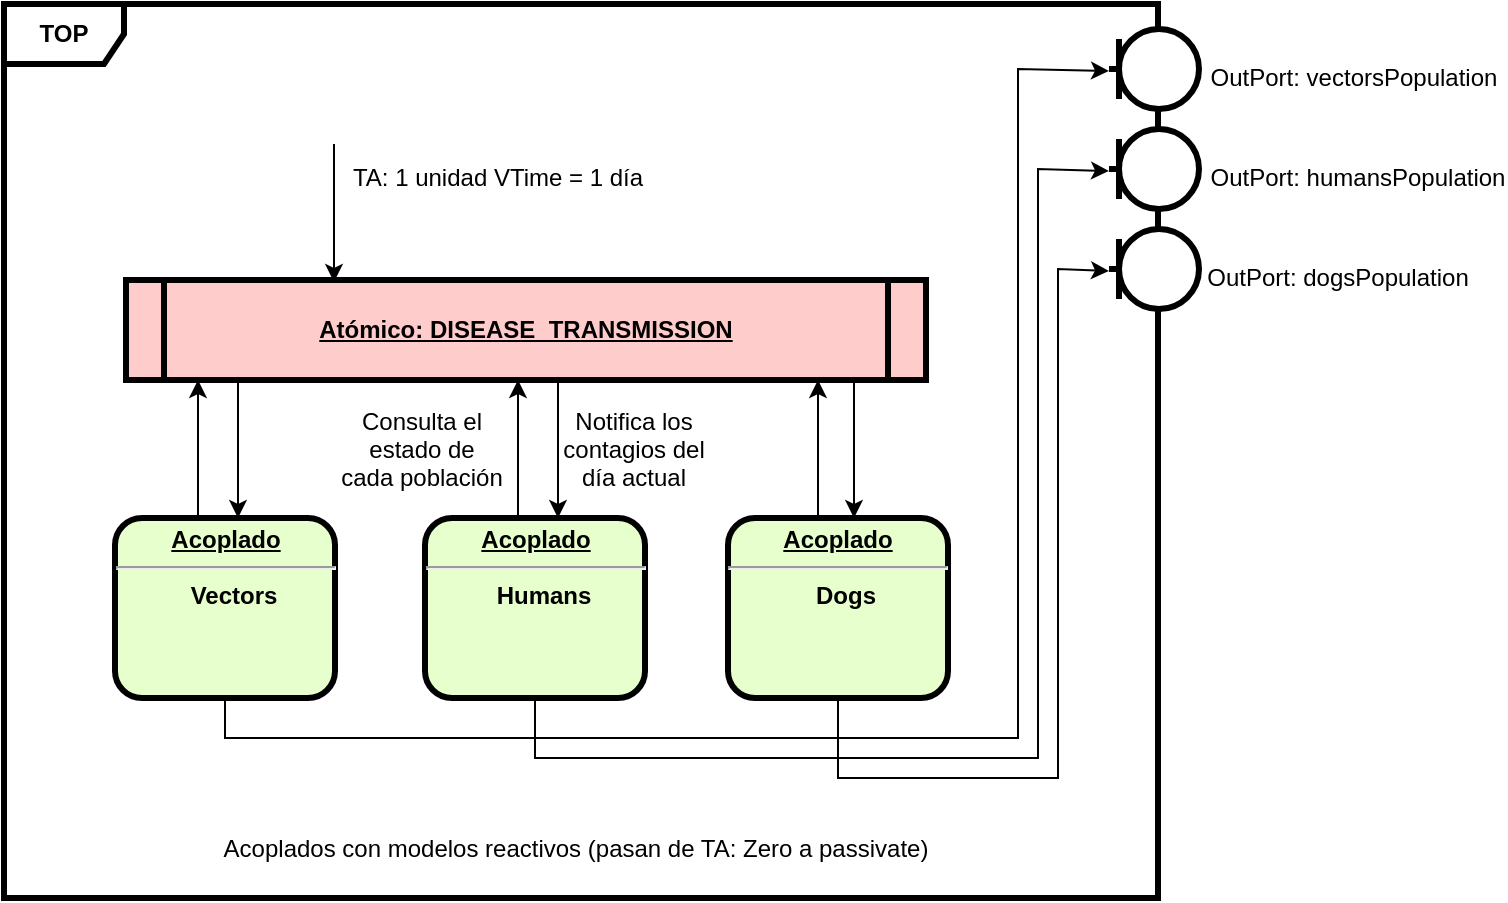 <mxfile version="12.1.1" type="device" pages="1"><diagram name="Page-1" id="c7558073-3199-34d8-9f00-42111426c3f3"><mxGraphModel dx="854" dy="399" grid="1" gridSize="10" guides="1" tooltips="1" connect="1" arrows="1" fold="1" page="1" pageScale="1" pageWidth="826" pageHeight="1169" background="#ffffff" math="0" shadow="0"><root><mxCell id="0"/><mxCell id="1" parent="0"/><mxCell id="wG7xEhVovTYhN4SuYM_B-104" value="&lt;b&gt;TOP&lt;/b&gt;" style="shape=umlFrame;whiteSpace=wrap;html=1;strokeWidth=3;" vertex="1" parent="1"><mxGeometry x="133" y="253" width="577" height="447" as="geometry"/></mxCell><mxCell id="5" value="Atómico: DISEASE_TRANSMISSION" style="shape=process;whiteSpace=wrap;align=center;verticalAlign=middle;size=0.048;fontStyle=5;strokeWidth=3;fillColor=#FFCCCC" parent="1" vertex="1"><mxGeometry x="194.0" y="391" width="400" height="50" as="geometry"/></mxCell><mxCell id="9" value="&lt;p style=&quot;margin: 0px ; margin-top: 4px ; text-align: center ; text-decoration: underline&quot;&gt;&lt;strong&gt;Acoplado&lt;/strong&gt;&lt;/p&gt;&lt;hr&gt;&lt;p style=&quot;margin: 0px ; margin-left: 8px&quot;&gt;Dogs&lt;/p&gt;" style="verticalAlign=middle;align=center;overflow=fill;fontSize=12;fontFamily=Helvetica;html=1;rounded=1;fontStyle=1;strokeWidth=3;fillColor=#E6FFCC" parent="1" vertex="1"><mxGeometry x="495" y="510" width="110" height="90" as="geometry"/></mxCell><mxCell id="10" value="&lt;p style=&quot;margin: 0px ; margin-top: 4px ; text-align: center ; text-decoration: underline&quot;&gt;&lt;strong&gt;Acoplado&lt;/strong&gt;&lt;/p&gt;&lt;hr&gt;&lt;p style=&quot;margin: 0px ; margin-left: 8px&quot;&gt;Vectors&lt;/p&gt;" style="verticalAlign=middle;align=center;overflow=fill;fontSize=12;fontFamily=Helvetica;html=1;rounded=1;fontStyle=1;strokeWidth=3;fillColor=#E6FFCC" parent="1" vertex="1"><mxGeometry x="188.5" y="510" width="110" height="90" as="geometry"/></mxCell><mxCell id="11" value="&lt;p style=&quot;margin: 0px ; margin-top: 4px ; text-align: center ; text-decoration: underline&quot;&gt;&lt;strong&gt;Acoplado&lt;/strong&gt;&lt;/p&gt;&lt;hr&gt;&lt;p style=&quot;margin: 0px ; margin-left: 8px&quot;&gt;Humans&lt;/p&gt;" style="verticalAlign=middle;align=center;overflow=fill;fontSize=12;fontFamily=Helvetica;html=1;rounded=1;fontStyle=1;strokeWidth=3;fillColor=#E6FFCC" parent="1" vertex="1"><mxGeometry x="343.5" y="510" width="110" height="90" as="geometry"/></mxCell><mxCell id="76" value="" style="edgeStyle=elbowEdgeStyle;elbow=horizontal;strokeColor=#000000;strokeWidth=1;" parent="1" edge="1"><mxGeometry width="100" height="100" relative="1" as="geometry"><mxPoint x="540" y="510" as="sourcePoint"/><mxPoint x="540" y="441" as="targetPoint"/><Array as="points"><mxPoint x="540" y="470"/></Array></mxGeometry></mxCell><mxCell id="77" value="" style="edgeStyle=elbowEdgeStyle;elbow=horizontal;strokeColor=#000000;strokeWidth=1;" parent="1" edge="1"><mxGeometry width="100" height="100" relative="1" as="geometry"><mxPoint x="558" y="441" as="sourcePoint"/><mxPoint x="558" y="510" as="targetPoint"/><Array as="points"><mxPoint x="558" y="480"/></Array></mxGeometry></mxCell><mxCell id="88" value="" style="edgeStyle=elbowEdgeStyle;elbow=horizontal;strokeColor=#000000;strokeWidth=1;" parent="1" edge="1"><mxGeometry width="100" height="100" relative="1" as="geometry"><mxPoint x="410" y="441" as="sourcePoint"/><mxPoint x="410" y="510" as="targetPoint"/><Array as="points"><mxPoint x="410" y="470"/></Array></mxGeometry></mxCell><mxCell id="89" value="" style="edgeStyle=elbowEdgeStyle;elbow=horizontal;strokeColor=#000000;strokeWidth=1;" parent="1" edge="1"><mxGeometry width="100" height="100" relative="1" as="geometry"><mxPoint x="390" y="510" as="sourcePoint"/><mxPoint x="390" y="441" as="targetPoint"/><Array as="points"><mxPoint x="390" y="470"/></Array></mxGeometry></mxCell><mxCell id="90" value="Notifica los&#10;contagios del&#10;día actual" style="text;spacingTop=-5;align=center" parent="1" vertex="1"><mxGeometry x="433" y="453" width="30" height="20" as="geometry"/></mxCell><mxCell id="91" value="Consulta el&#10;estado de&#10;cada población" style="text;spacingTop=-5;align=center" parent="1" vertex="1"><mxGeometry x="327" y="453.0" width="30" height="20" as="geometry"/></mxCell><mxCell id="92" value="" style="edgeStyle=elbowEdgeStyle;elbow=horizontal;strokeColor=#000000;strokeWidth=1;" parent="1" source="5" target="10" edge="1"><mxGeometry width="100" height="100" relative="1" as="geometry"><mxPoint x="30.0" y="500" as="sourcePoint"/><mxPoint x="130.0" y="400" as="targetPoint"/><Array as="points"><mxPoint x="250" y="470"/></Array></mxGeometry></mxCell><mxCell id="93" value="" style="edgeStyle=elbowEdgeStyle;elbow=horizontal;strokeColor=#000000;strokeWidth=1;" parent="1" source="10" target="5" edge="1"><mxGeometry width="100" height="100" relative="1" as="geometry"><mxPoint x="40" y="510" as="sourcePoint"/><mxPoint x="140" y="410" as="targetPoint"/><Array as="points"><mxPoint x="230" y="470"/></Array></mxGeometry></mxCell><mxCell id="wG7xEhVovTYhN4SuYM_B-98" value="" style="edgeStyle=elbowEdgeStyle;elbow=horizontal;strokeColor=#000000;strokeWidth=1;" edge="1" parent="1"><mxGeometry width="100" height="100" relative="1" as="geometry"><mxPoint x="298" y="323" as="sourcePoint"/><mxPoint x="298" y="392" as="targetPoint"/><Array as="points"><mxPoint x="298" y="352"/></Array></mxGeometry></mxCell><mxCell id="wG7xEhVovTYhN4SuYM_B-100" value="TA: 1 unidad VTime = 1 día" style="text;spacingTop=-5;align=center" vertex="1" parent="1"><mxGeometry x="365" y="331.0" width="30" height="20" as="geometry"/></mxCell><mxCell id="wG7xEhVovTYhN4SuYM_B-101" value="" style="shape=image;html=1;verticalAlign=top;verticalLabelPosition=bottom;labelBackgroundColor=#ffffff;imageAspect=0;aspect=fixed;image=https://cdn2.iconfinder.com/data/icons/essential-web-5/50/pending-wait-time-revise-unfinish-128.png" vertex="1" parent="1"><mxGeometry x="269.5" y="268" width="58" height="58" as="geometry"/></mxCell><mxCell id="wG7xEhVovTYhN4SuYM_B-102" value="" style="shape=image;html=1;verticalAlign=top;verticalLabelPosition=bottom;labelBackgroundColor=#ffffff;imageAspect=0;aspect=fixed;image=https://cdn1.iconfinder.com/data/icons/feather-2/24/pause-circle-128.png" vertex="1" parent="1"><mxGeometry x="210" y="664" width="25" height="25" as="geometry"/></mxCell><mxCell id="wG7xEhVovTYhN4SuYM_B-103" value="Acoplados con modelos reactivos (pasan de TA: Zero a passivate)" style="text;spacingTop=-5;align=center" vertex="1" parent="1"><mxGeometry x="404" y="666.5" width="30" height="20" as="geometry"/></mxCell><mxCell id="wG7xEhVovTYhN4SuYM_B-111" style="edgeStyle=orthogonalEdgeStyle;rounded=0;orthogonalLoop=1;jettySize=auto;html=1;entryX=0.5;entryY=1;entryDx=0;entryDy=0;startArrow=classic;startFill=1;endArrow=none;endFill=0;" edge="1" parent="1" source="wG7xEhVovTYhN4SuYM_B-105" target="10"><mxGeometry relative="1" as="geometry"><Array as="points"><mxPoint x="640" y="286"/><mxPoint x="640" y="620"/><mxPoint x="244" y="620"/></Array></mxGeometry></mxCell><mxCell id="wG7xEhVovTYhN4SuYM_B-105" value="" style="shape=umlLifeline;participant=umlEntity;perimeter=lifelinePerimeter;whiteSpace=wrap;html=1;container=1;collapsible=0;recursiveResize=0;verticalAlign=top;spacingTop=36;labelBackgroundColor=#ffffff;outlineConnect=0;strokeWidth=3;rotation=90;" vertex="1" parent="1"><mxGeometry x="688" y="263" width="40" height="45" as="geometry"/></mxCell><mxCell id="wG7xEhVovTYhN4SuYM_B-112" style="edgeStyle=orthogonalEdgeStyle;rounded=0;orthogonalLoop=1;jettySize=auto;html=1;entryX=0.5;entryY=1;entryDx=0;entryDy=0;startArrow=classic;startFill=1;endArrow=none;endFill=0;" edge="1" parent="1" source="wG7xEhVovTYhN4SuYM_B-106" target="11"><mxGeometry relative="1" as="geometry"><Array as="points"><mxPoint x="650" y="336"/><mxPoint x="650" y="630"/><mxPoint x="399" y="630"/></Array></mxGeometry></mxCell><mxCell id="wG7xEhVovTYhN4SuYM_B-106" value="" style="shape=umlLifeline;participant=umlEntity;perimeter=lifelinePerimeter;whiteSpace=wrap;html=1;container=1;collapsible=0;recursiveResize=0;verticalAlign=top;spacingTop=36;labelBackgroundColor=#ffffff;outlineConnect=0;strokeWidth=3;rotation=90;" vertex="1" parent="1"><mxGeometry x="688" y="313" width="40" height="45" as="geometry"/></mxCell><mxCell id="wG7xEhVovTYhN4SuYM_B-113" style="edgeStyle=orthogonalEdgeStyle;rounded=0;orthogonalLoop=1;jettySize=auto;html=1;entryX=0.5;entryY=1;entryDx=0;entryDy=0;startArrow=classic;startFill=1;endArrow=none;endFill=0;" edge="1" parent="1" source="wG7xEhVovTYhN4SuYM_B-107" target="9"><mxGeometry relative="1" as="geometry"><Array as="points"><mxPoint x="660" y="386"/><mxPoint x="660" y="640"/><mxPoint x="550" y="640"/></Array></mxGeometry></mxCell><mxCell id="wG7xEhVovTYhN4SuYM_B-107" value="" style="shape=umlLifeline;participant=umlEntity;perimeter=lifelinePerimeter;whiteSpace=wrap;html=1;container=1;collapsible=0;recursiveResize=0;verticalAlign=top;spacingTop=36;labelBackgroundColor=#ffffff;outlineConnect=0;strokeWidth=3;rotation=90;" vertex="1" parent="1"><mxGeometry x="688" y="363" width="40" height="45" as="geometry"/></mxCell><mxCell id="wG7xEhVovTYhN4SuYM_B-114" value="OutPort: humansPopulation" style="text;spacingTop=-5;align=center" vertex="1" parent="1"><mxGeometry x="795" y="331.0" width="30" height="20" as="geometry"/></mxCell><mxCell id="wG7xEhVovTYhN4SuYM_B-115" value="OutPort: dogsPopulation" style="text;spacingTop=-5;align=center" vertex="1" parent="1"><mxGeometry x="785" y="381.0" width="30" height="20" as="geometry"/></mxCell><mxCell id="wG7xEhVovTYhN4SuYM_B-116" value="OutPort: vectorsPopulation" style="text;spacingTop=-5;align=center" vertex="1" parent="1"><mxGeometry x="793" y="281.0" width="30" height="20" as="geometry"/></mxCell></root></mxGraphModel></diagram></mxfile>